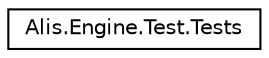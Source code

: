 digraph "Graphical Class Hierarchy"
{
 // LATEX_PDF_SIZE
  edge [fontname="Helvetica",fontsize="10",labelfontname="Helvetica",labelfontsize="10"];
  node [fontname="Helvetica",fontsize="10",shape=record];
  rankdir="LR";
  Node0 [label="Alis.Engine.Test.Tests",height=0.2,width=0.4,color="black", fillcolor="white", style="filled",URL="$class_alis_1_1_engine_1_1_test_1_1_tests.html",tooltip="The tests class"];
}
